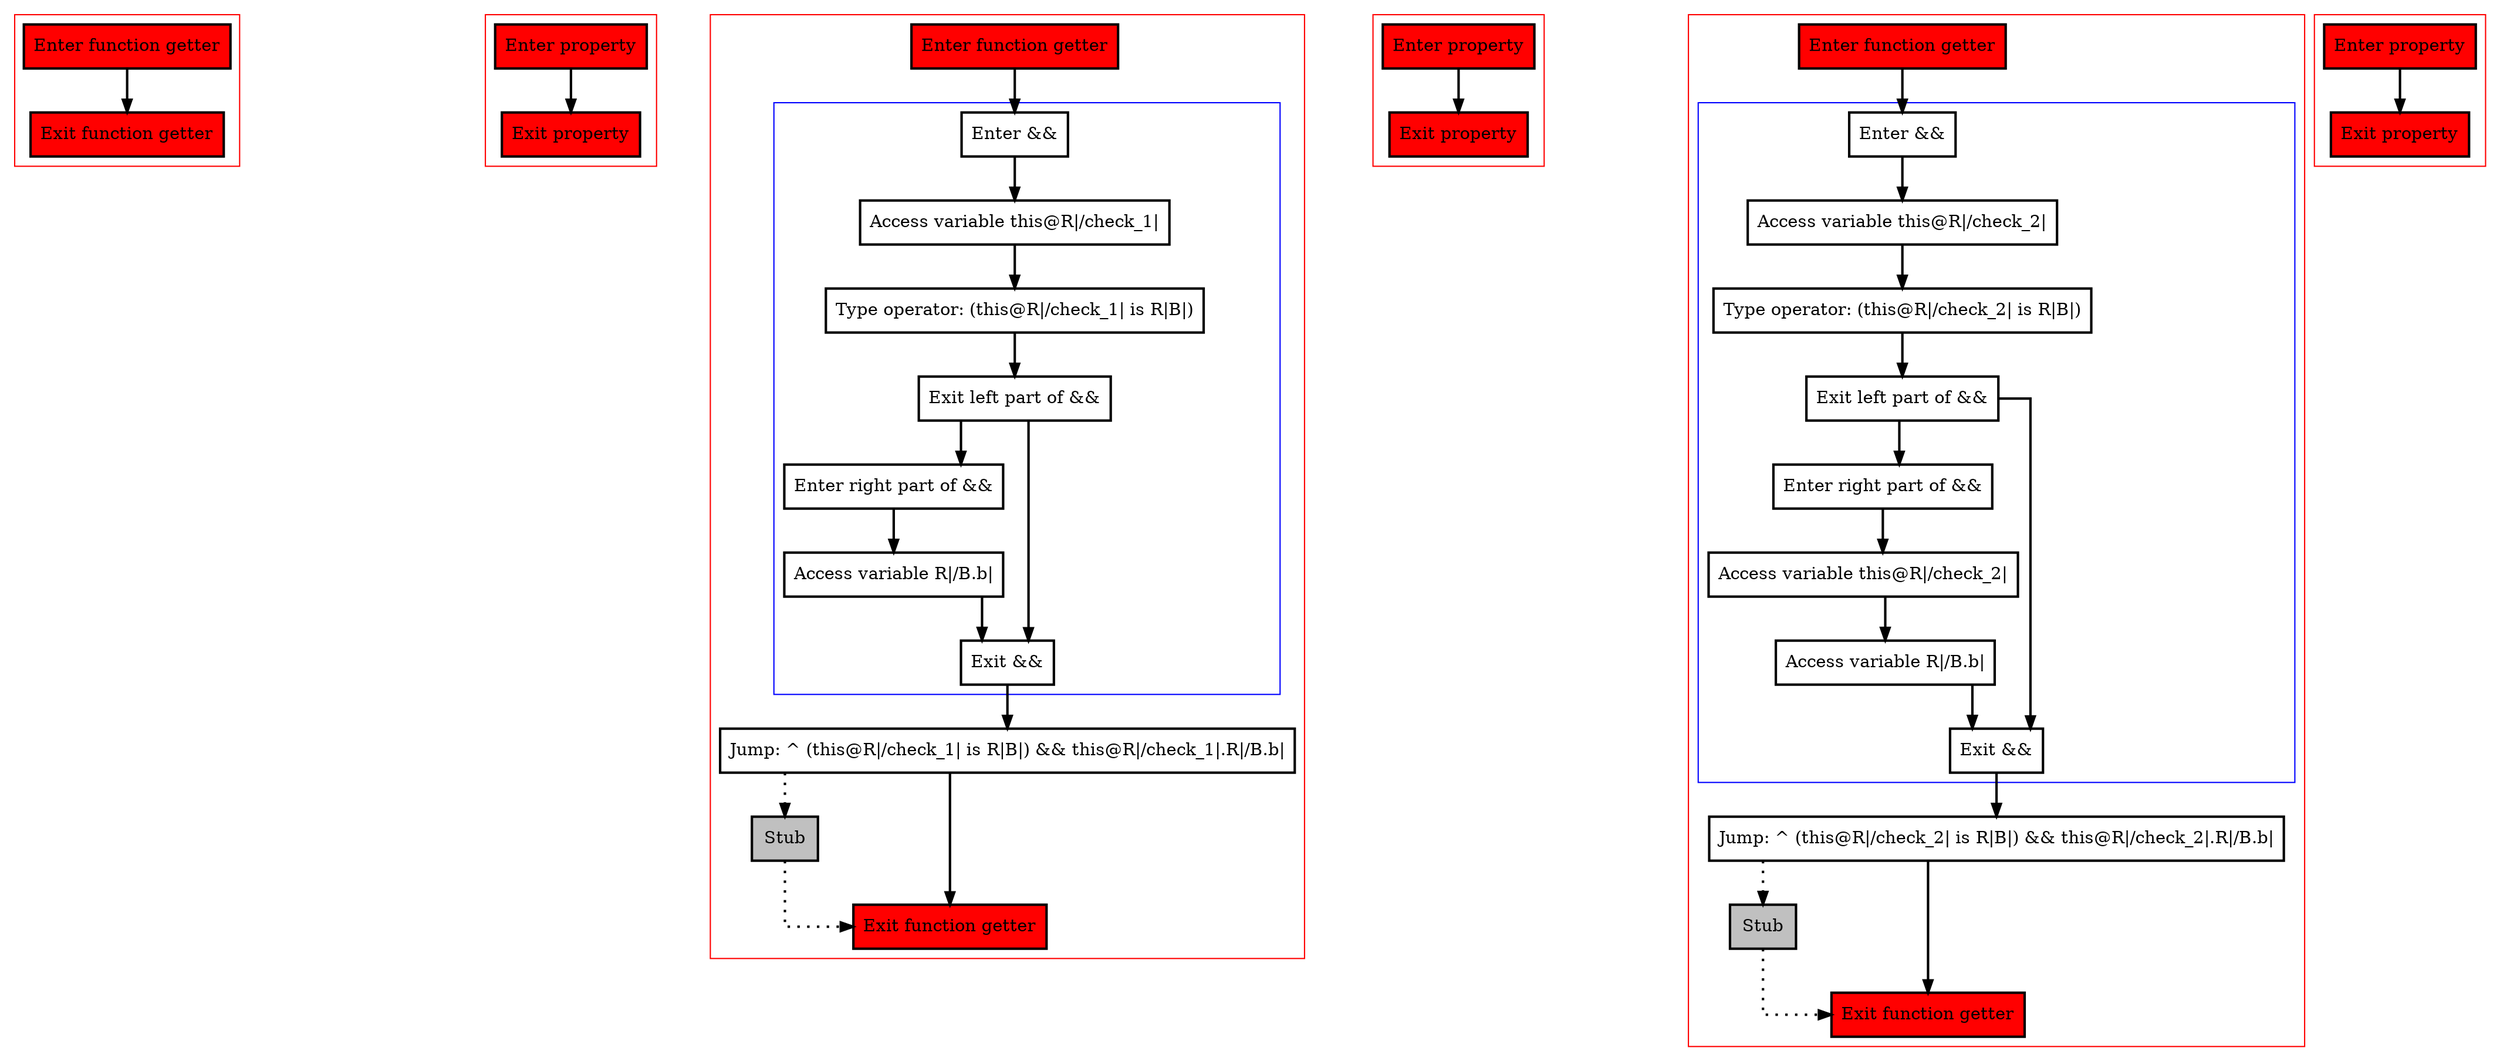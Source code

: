 digraph thisOfExtensionProperty_kt {
    graph [splines=ortho nodesep=3]
    node [shape=box penwidth=2]
    edge [penwidth=2]

    subgraph cluster_0 {
        color=red
        0 [label="Enter function getter" style="filled" fillcolor=red];
        1 [label="Exit function getter" style="filled" fillcolor=red];
    }

    0 -> {1};

    subgraph cluster_1 {
        color=red
        2 [label="Enter property" style="filled" fillcolor=red];
        3 [label="Exit property" style="filled" fillcolor=red];
    }

    2 -> {3};

    subgraph cluster_2 {
        color=red
        4 [label="Enter function getter" style="filled" fillcolor=red];
        subgraph cluster_3 {
            color=blue
            5 [label="Enter &&"];
            6 [label="Access variable this@R|/check_1|"];
            7 [label="Type operator: (this@R|/check_1| is R|B|)"];
            8 [label="Exit left part of &&"];
            9 [label="Enter right part of &&"];
            10 [label="Access variable R|/B.b|"];
            11 [label="Exit &&"];
        }
        12 [label="Jump: ^ (this@R|/check_1| is R|B|) && this@R|/check_1|.R|/B.b|"];
        13 [label="Stub" style="filled" fillcolor=gray];
        14 [label="Exit function getter" style="filled" fillcolor=red];
    }

    4 -> {5};
    5 -> {6};
    6 -> {7};
    7 -> {8};
    8 -> {11 9};
    9 -> {10};
    10 -> {11};
    11 -> {12};
    12 -> {14};
    12 -> {13} [style=dotted];
    13 -> {14} [style=dotted];

    subgraph cluster_4 {
        color=red
        15 [label="Enter property" style="filled" fillcolor=red];
        16 [label="Exit property" style="filled" fillcolor=red];
    }

    15 -> {16};

    subgraph cluster_5 {
        color=red
        17 [label="Enter function getter" style="filled" fillcolor=red];
        subgraph cluster_6 {
            color=blue
            18 [label="Enter &&"];
            19 [label="Access variable this@R|/check_2|"];
            20 [label="Type operator: (this@R|/check_2| is R|B|)"];
            21 [label="Exit left part of &&"];
            22 [label="Enter right part of &&"];
            23 [label="Access variable this@R|/check_2|"];
            24 [label="Access variable R|/B.b|"];
            25 [label="Exit &&"];
        }
        26 [label="Jump: ^ (this@R|/check_2| is R|B|) && this@R|/check_2|.R|/B.b|"];
        27 [label="Stub" style="filled" fillcolor=gray];
        28 [label="Exit function getter" style="filled" fillcolor=red];
    }

    17 -> {18};
    18 -> {19};
    19 -> {20};
    20 -> {21};
    21 -> {25 22};
    22 -> {23};
    23 -> {24};
    24 -> {25};
    25 -> {26};
    26 -> {28};
    26 -> {27} [style=dotted];
    27 -> {28} [style=dotted];

    subgraph cluster_7 {
        color=red
        29 [label="Enter property" style="filled" fillcolor=red];
        30 [label="Exit property" style="filled" fillcolor=red];
    }

    29 -> {30};

}
